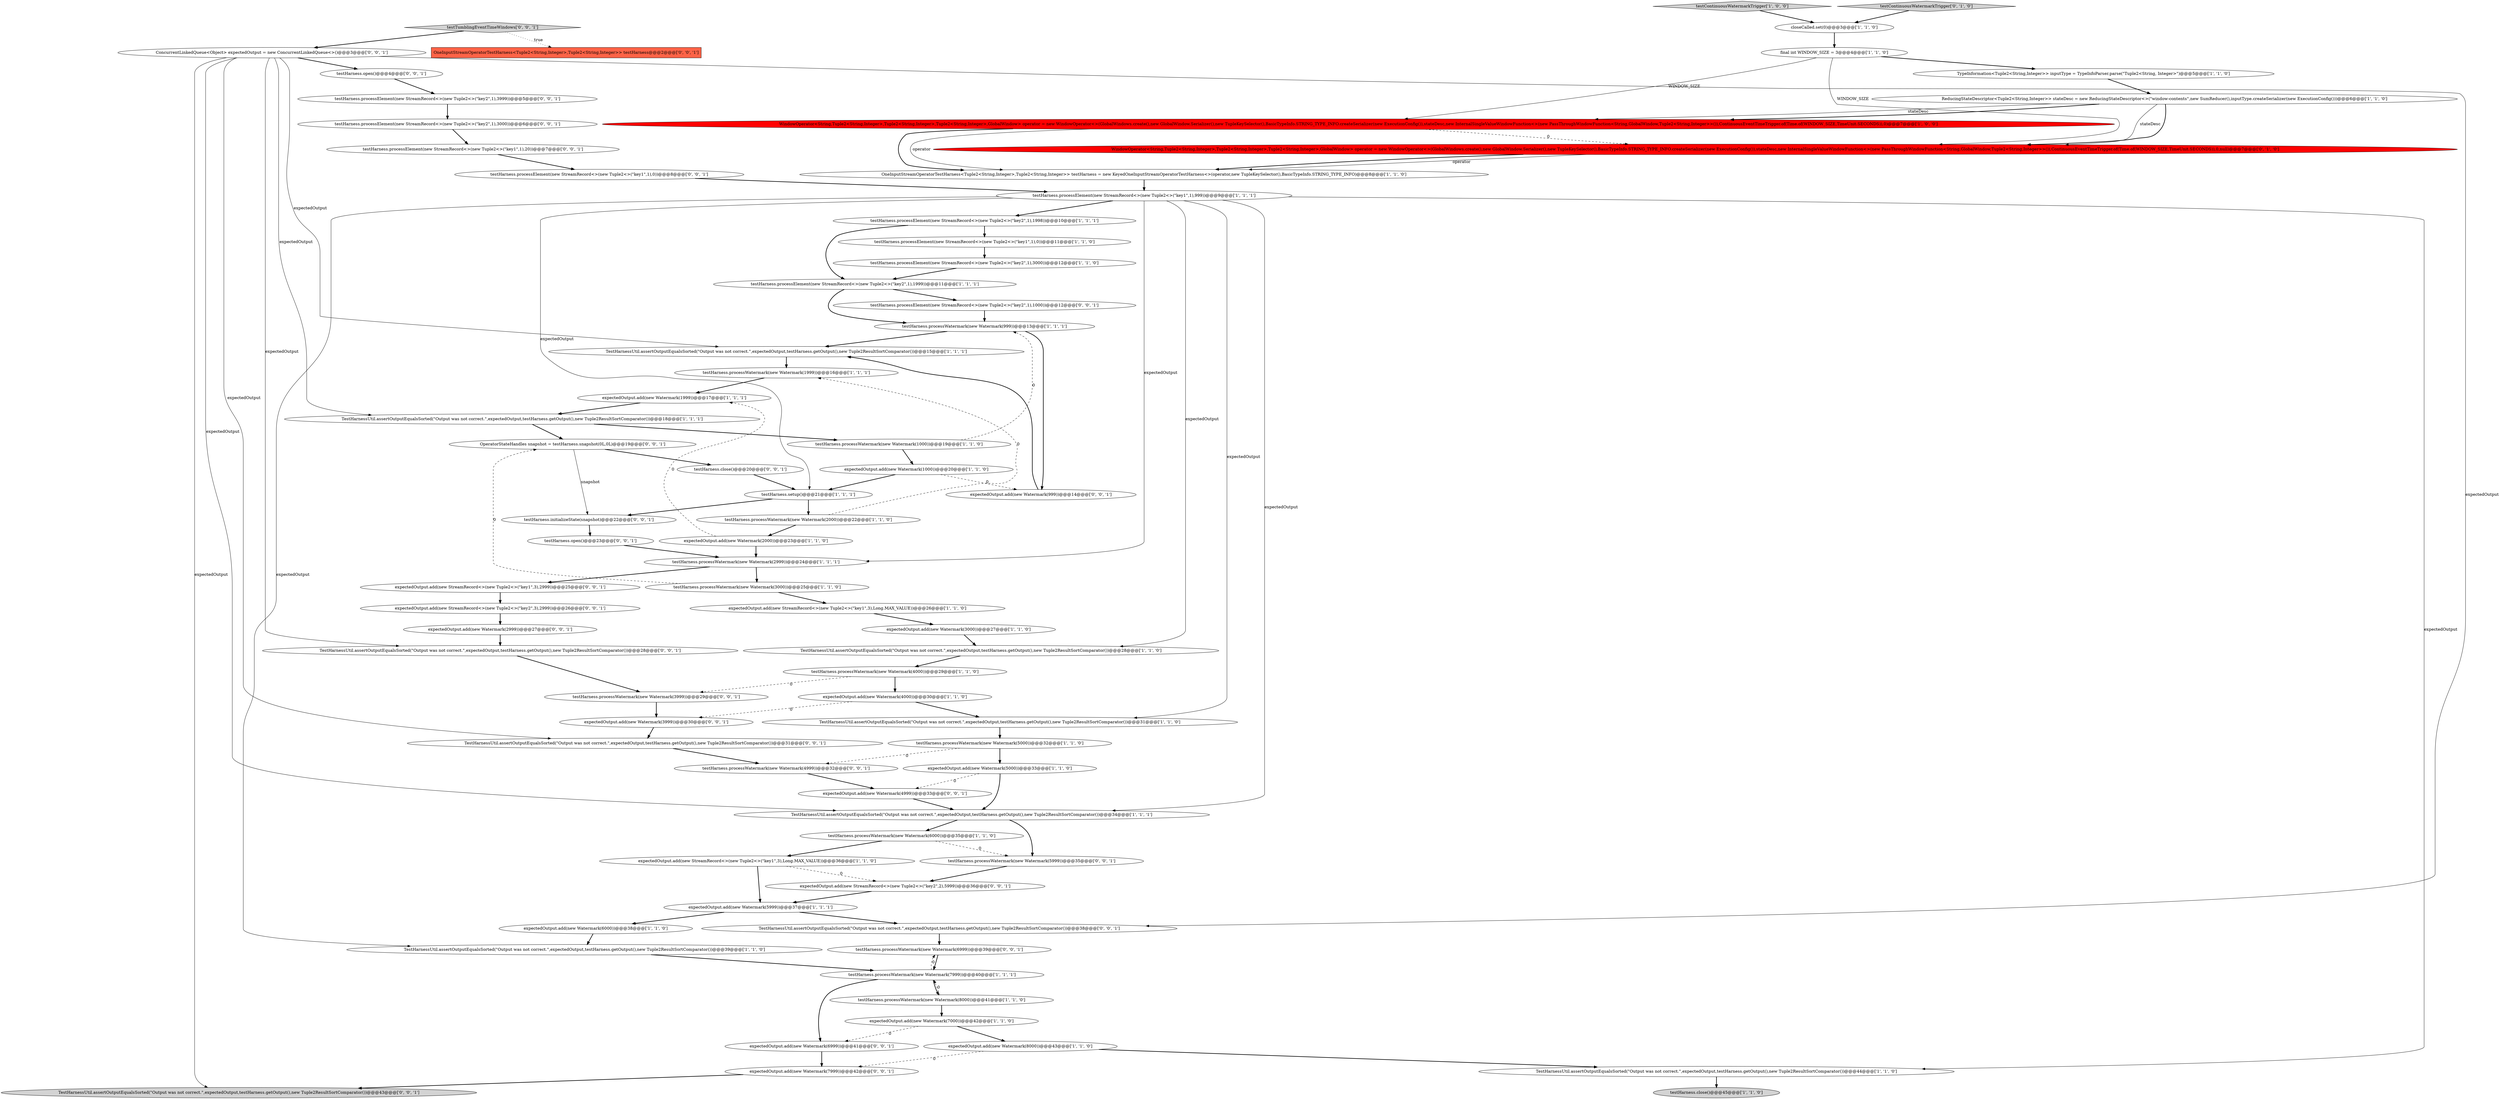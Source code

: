 digraph {
57 [style = filled, label = "ConcurrentLinkedQueue<Object> expectedOutput = new ConcurrentLinkedQueue<>()@@@3@@@['0', '0', '1']", fillcolor = white, shape = ellipse image = "AAA0AAABBB3BBB"];
6 [style = filled, label = "testHarness.processWatermark(new Watermark(1999))@@@16@@@['1', '1', '1']", fillcolor = white, shape = ellipse image = "AAA0AAABBB1BBB"];
42 [style = filled, label = "TestHarnessUtil.assertOutputEqualsSorted(\"Output was not correct.\",expectedOutput,testHarness.getOutput(),new Tuple2ResultSortComparator())@@@28@@@['1', '1', '0']", fillcolor = white, shape = ellipse image = "AAA0AAABBB1BBB"];
18 [style = filled, label = "TestHarnessUtil.assertOutputEqualsSorted(\"Output was not correct.\",expectedOutput,testHarness.getOutput(),new Tuple2ResultSortComparator())@@@31@@@['1', '1', '0']", fillcolor = white, shape = ellipse image = "AAA0AAABBB1BBB"];
11 [style = filled, label = "testHarness.processWatermark(new Watermark(7999))@@@40@@@['1', '1', '1']", fillcolor = white, shape = ellipse image = "AAA0AAABBB1BBB"];
3 [style = filled, label = "final int WINDOW_SIZE = 3@@@4@@@['1', '1', '0']", fillcolor = white, shape = ellipse image = "AAA0AAABBB1BBB"];
33 [style = filled, label = "testHarness.processElement(new StreamRecord<>(new Tuple2<>(\"key2\",1),1999))@@@11@@@['1', '1', '1']", fillcolor = white, shape = ellipse image = "AAA0AAABBB1BBB"];
7 [style = filled, label = "TypeInformation<Tuple2<String,Integer>> inputType = TypeInfoParser.parse(\"Tuple2<String, Integer>\")@@@5@@@['1', '1', '0']", fillcolor = white, shape = ellipse image = "AAA0AAABBB1BBB"];
36 [style = filled, label = "testHarness.close()@@@45@@@['1', '1', '0']", fillcolor = lightgray, shape = ellipse image = "AAA0AAABBB1BBB"];
9 [style = filled, label = "expectedOutput.add(new Watermark(4000))@@@30@@@['1', '1', '0']", fillcolor = white, shape = ellipse image = "AAA0AAABBB1BBB"];
52 [style = filled, label = "testHarness.open()@@@4@@@['0', '0', '1']", fillcolor = white, shape = ellipse image = "AAA0AAABBB3BBB"];
4 [style = filled, label = "WindowOperator<String,Tuple2<String,Integer>,Tuple2<String,Integer>,Tuple2<String,Integer>,GlobalWindow> operator = new WindowOperator<>(GlobalWindows.create(),new GlobalWindow.Serializer(),new TupleKeySelector(),BasicTypeInfo.STRING_TYPE_INFO.createSerializer(new ExecutionConfig()),stateDesc,new InternalSingleValueWindowFunction<>(new PassThroughWindowFunction<String,GlobalWindow,Tuple2<String,Integer>>()),ContinuousEventTimeTrigger.of(Time.of(WINDOW_SIZE,TimeUnit.SECONDS)),0)@@@7@@@['1', '0', '0']", fillcolor = red, shape = ellipse image = "AAA1AAABBB1BBB"];
34 [style = filled, label = "testHarness.processWatermark(new Watermark(3000))@@@25@@@['1', '1', '0']", fillcolor = white, shape = ellipse image = "AAA0AAABBB1BBB"];
68 [style = filled, label = "TestHarnessUtil.assertOutputEqualsSorted(\"Output was not correct.\",expectedOutput,testHarness.getOutput(),new Tuple2ResultSortComparator())@@@28@@@['0', '0', '1']", fillcolor = white, shape = ellipse image = "AAA0AAABBB3BBB"];
26 [style = filled, label = "TestHarnessUtil.assertOutputEqualsSorted(\"Output was not correct.\",expectedOutput,testHarness.getOutput(),new Tuple2ResultSortComparator())@@@18@@@['1', '1', '1']", fillcolor = white, shape = ellipse image = "AAA0AAABBB1BBB"];
1 [style = filled, label = "TestHarnessUtil.assertOutputEqualsSorted(\"Output was not correct.\",expectedOutput,testHarness.getOutput(),new Tuple2ResultSortComparator())@@@15@@@['1', '1', '1']", fillcolor = white, shape = ellipse image = "AAA0AAABBB1BBB"];
56 [style = filled, label = "testHarness.processWatermark(new Watermark(3999))@@@29@@@['0', '0', '1']", fillcolor = white, shape = ellipse image = "AAA0AAABBB3BBB"];
32 [style = filled, label = "expectedOutput.add(new Watermark(5000))@@@33@@@['1', '1', '0']", fillcolor = white, shape = ellipse image = "AAA0AAABBB1BBB"];
44 [style = filled, label = "WindowOperator<String,Tuple2<String,Integer>,Tuple2<String,Integer>,Tuple2<String,Integer>,GlobalWindow> operator = new WindowOperator<>(GlobalWindows.create(),new GlobalWindow.Serializer(),new TupleKeySelector(),BasicTypeInfo.STRING_TYPE_INFO.createSerializer(new ExecutionConfig()),stateDesc,new InternalSingleValueWindowFunction<>(new PassThroughWindowFunction<String,GlobalWindow,Tuple2<String,Integer>>()),ContinuousEventTimeTrigger.of(Time.of(WINDOW_SIZE,TimeUnit.SECONDS)),0,null)@@@7@@@['0', '1', '0']", fillcolor = red, shape = ellipse image = "AAA1AAABBB2BBB"];
14 [style = filled, label = "testHarness.processWatermark(new Watermark(4000))@@@29@@@['1', '1', '0']", fillcolor = white, shape = ellipse image = "AAA0AAABBB1BBB"];
48 [style = filled, label = "TestHarnessUtil.assertOutputEqualsSorted(\"Output was not correct.\",expectedOutput,testHarness.getOutput(),new Tuple2ResultSortComparator())@@@31@@@['0', '0', '1']", fillcolor = white, shape = ellipse image = "AAA0AAABBB3BBB"];
54 [style = filled, label = "testTumblingEventTimeWindows['0', '0', '1']", fillcolor = lightgray, shape = diamond image = "AAA0AAABBB3BBB"];
35 [style = filled, label = "expectedOutput.add(new Watermark(8000))@@@43@@@['1', '1', '0']", fillcolor = white, shape = ellipse image = "AAA0AAABBB1BBB"];
63 [style = filled, label = "expectedOutput.add(new Watermark(4999))@@@33@@@['0', '0', '1']", fillcolor = white, shape = ellipse image = "AAA0AAABBB3BBB"];
72 [style = filled, label = "expectedOutput.add(new Watermark(7999))@@@42@@@['0', '0', '1']", fillcolor = white, shape = ellipse image = "AAA0AAABBB3BBB"];
10 [style = filled, label = "expectedOutput.add(new StreamRecord<>(new Tuple2<>(\"key1\",3),Long.MAX_VALUE))@@@36@@@['1', '1', '0']", fillcolor = white, shape = ellipse image = "AAA0AAABBB1BBB"];
15 [style = filled, label = "testHarness.processElement(new StreamRecord<>(new Tuple2<>(\"key2\",1),1998))@@@10@@@['1', '1', '1']", fillcolor = white, shape = ellipse image = "AAA0AAABBB1BBB"];
30 [style = filled, label = "expectedOutput.add(new Watermark(3000))@@@27@@@['1', '1', '0']", fillcolor = white, shape = ellipse image = "AAA0AAABBB1BBB"];
75 [style = filled, label = "expectedOutput.add(new Watermark(999))@@@14@@@['0', '0', '1']", fillcolor = white, shape = ellipse image = "AAA0AAABBB3BBB"];
5 [style = filled, label = "testContinuousWatermarkTrigger['1', '0', '0']", fillcolor = lightgray, shape = diamond image = "AAA0AAABBB1BBB"];
64 [style = filled, label = "TestHarnessUtil.assertOutputEqualsSorted(\"Output was not correct.\",expectedOutput,testHarness.getOutput(),new Tuple2ResultSortComparator())@@@43@@@['0', '0', '1']", fillcolor = lightgray, shape = ellipse image = "AAA0AAABBB3BBB"];
41 [style = filled, label = "ReducingStateDescriptor<Tuple2<String,Integer>> stateDesc = new ReducingStateDescriptor<>(\"window-contents\",new SumReducer(),inputType.createSerializer(new ExecutionConfig()))@@@6@@@['1', '1', '0']", fillcolor = white, shape = ellipse image = "AAA0AAABBB1BBB"];
59 [style = filled, label = "testHarness.processWatermark(new Watermark(4999))@@@32@@@['0', '0', '1']", fillcolor = white, shape = ellipse image = "AAA0AAABBB3BBB"];
12 [style = filled, label = "expectedOutput.add(new Watermark(1000))@@@20@@@['1', '1', '0']", fillcolor = white, shape = ellipse image = "AAA0AAABBB1BBB"];
39 [style = filled, label = "expectedOutput.add(new Watermark(5999))@@@37@@@['1', '1', '1']", fillcolor = white, shape = ellipse image = "AAA0AAABBB1BBB"];
38 [style = filled, label = "testHarness.processElement(new StreamRecord<>(new Tuple2<>(\"key1\",1),0))@@@11@@@['1', '1', '0']", fillcolor = white, shape = ellipse image = "AAA0AAABBB1BBB"];
61 [style = filled, label = "testHarness.initializeState(snapshot)@@@22@@@['0', '0', '1']", fillcolor = white, shape = ellipse image = "AAA0AAABBB3BBB"];
62 [style = filled, label = "expectedOutput.add(new Watermark(3999))@@@30@@@['0', '0', '1']", fillcolor = white, shape = ellipse image = "AAA0AAABBB3BBB"];
0 [style = filled, label = "testHarness.processWatermark(new Watermark(2000))@@@22@@@['1', '1', '0']", fillcolor = white, shape = ellipse image = "AAA0AAABBB1BBB"];
66 [style = filled, label = "testHarness.processElement(new StreamRecord<>(new Tuple2<>(\"key2\",1),3000))@@@6@@@['0', '0', '1']", fillcolor = white, shape = ellipse image = "AAA0AAABBB3BBB"];
19 [style = filled, label = "testHarness.processWatermark(new Watermark(5000))@@@32@@@['1', '1', '0']", fillcolor = white, shape = ellipse image = "AAA0AAABBB1BBB"];
47 [style = filled, label = "TestHarnessUtil.assertOutputEqualsSorted(\"Output was not correct.\",expectedOutput,testHarness.getOutput(),new Tuple2ResultSortComparator())@@@38@@@['0', '0', '1']", fillcolor = white, shape = ellipse image = "AAA0AAABBB3BBB"];
20 [style = filled, label = "TestHarnessUtil.assertOutputEqualsSorted(\"Output was not correct.\",expectedOutput,testHarness.getOutput(),new Tuple2ResultSortComparator())@@@39@@@['1', '1', '0']", fillcolor = white, shape = ellipse image = "AAA0AAABBB1BBB"];
65 [style = filled, label = "testHarness.processWatermark(new Watermark(5999))@@@35@@@['0', '0', '1']", fillcolor = white, shape = ellipse image = "AAA0AAABBB3BBB"];
8 [style = filled, label = "testHarness.processWatermark(new Watermark(8000))@@@41@@@['1', '1', '0']", fillcolor = white, shape = ellipse image = "AAA0AAABBB1BBB"];
46 [style = filled, label = "testHarness.processElement(new StreamRecord<>(new Tuple2<>(\"key2\",1),3999))@@@5@@@['0', '0', '1']", fillcolor = white, shape = ellipse image = "AAA0AAABBB3BBB"];
71 [style = filled, label = "expectedOutput.add(new Watermark(2999))@@@27@@@['0', '0', '1']", fillcolor = white, shape = ellipse image = "AAA0AAABBB3BBB"];
21 [style = filled, label = "expectedOutput.add(new Watermark(7000))@@@42@@@['1', '1', '0']", fillcolor = white, shape = ellipse image = "AAA0AAABBB1BBB"];
29 [style = filled, label = "testHarness.processWatermark(new Watermark(999))@@@13@@@['1', '1', '1']", fillcolor = white, shape = ellipse image = "AAA0AAABBB1BBB"];
53 [style = filled, label = "expectedOutput.add(new StreamRecord<>(new Tuple2<>(\"key2\",2),5999))@@@36@@@['0', '0', '1']", fillcolor = white, shape = ellipse image = "AAA0AAABBB3BBB"];
74 [style = filled, label = "expectedOutput.add(new StreamRecord<>(new Tuple2<>(\"key1\",3),2999))@@@25@@@['0', '0', '1']", fillcolor = white, shape = ellipse image = "AAA0AAABBB3BBB"];
13 [style = filled, label = "OneInputStreamOperatorTestHarness<Tuple2<String,Integer>,Tuple2<String,Integer>> testHarness = new KeyedOneInputStreamOperatorTestHarness<>(operator,new TupleKeySelector(),BasicTypeInfo.STRING_TYPE_INFO)@@@8@@@['1', '1', '0']", fillcolor = white, shape = ellipse image = "AAA0AAABBB1BBB"];
27 [style = filled, label = "TestHarnessUtil.assertOutputEqualsSorted(\"Output was not correct.\",expectedOutput,testHarness.getOutput(),new Tuple2ResultSortComparator())@@@34@@@['1', '1', '1']", fillcolor = white, shape = ellipse image = "AAA0AAABBB1BBB"];
23 [style = filled, label = "testHarness.processElement(new StreamRecord<>(new Tuple2<>(\"key1\",1),999))@@@9@@@['1', '1', '1']", fillcolor = white, shape = ellipse image = "AAA0AAABBB1BBB"];
67 [style = filled, label = "expectedOutput.add(new Watermark(6999))@@@41@@@['0', '0', '1']", fillcolor = white, shape = ellipse image = "AAA0AAABBB3BBB"];
49 [style = filled, label = "OperatorStateHandles snapshot = testHarness.snapshot(0L,0L)@@@19@@@['0', '0', '1']", fillcolor = white, shape = ellipse image = "AAA0AAABBB3BBB"];
69 [style = filled, label = "testHarness.processElement(new StreamRecord<>(new Tuple2<>(\"key2\",1),1000))@@@12@@@['0', '0', '1']", fillcolor = white, shape = ellipse image = "AAA0AAABBB3BBB"];
73 [style = filled, label = "OneInputStreamOperatorTestHarness<Tuple2<String,Integer>,Tuple2<String,Integer>> testHarness@@@2@@@['0', '0', '1']", fillcolor = tomato, shape = box image = "AAA0AAABBB3BBB"];
25 [style = filled, label = "expectedOutput.add(new Watermark(6000))@@@38@@@['1', '1', '0']", fillcolor = white, shape = ellipse image = "AAA0AAABBB1BBB"];
2 [style = filled, label = "testHarness.setup()@@@21@@@['1', '1', '1']", fillcolor = white, shape = ellipse image = "AAA0AAABBB1BBB"];
37 [style = filled, label = "expectedOutput.add(new Watermark(2000))@@@23@@@['1', '1', '0']", fillcolor = white, shape = ellipse image = "AAA0AAABBB1BBB"];
43 [style = filled, label = "testHarness.processWatermark(new Watermark(2999))@@@24@@@['1', '1', '1']", fillcolor = white, shape = ellipse image = "AAA0AAABBB1BBB"];
45 [style = filled, label = "testContinuousWatermarkTrigger['0', '1', '0']", fillcolor = lightgray, shape = diamond image = "AAA0AAABBB2BBB"];
70 [style = filled, label = "expectedOutput.add(new StreamRecord<>(new Tuple2<>(\"key2\",3),2999))@@@26@@@['0', '0', '1']", fillcolor = white, shape = ellipse image = "AAA0AAABBB3BBB"];
40 [style = filled, label = "TestHarnessUtil.assertOutputEqualsSorted(\"Output was not correct.\",expectedOutput,testHarness.getOutput(),new Tuple2ResultSortComparator())@@@44@@@['1', '1', '0']", fillcolor = white, shape = ellipse image = "AAA0AAABBB1BBB"];
16 [style = filled, label = "expectedOutput.add(new StreamRecord<>(new Tuple2<>(\"key1\",3),Long.MAX_VALUE))@@@26@@@['1', '1', '0']", fillcolor = white, shape = ellipse image = "AAA0AAABBB1BBB"];
17 [style = filled, label = "closeCalled.set(0)@@@3@@@['1', '1', '0']", fillcolor = white, shape = ellipse image = "AAA0AAABBB1BBB"];
50 [style = filled, label = "testHarness.open()@@@23@@@['0', '0', '1']", fillcolor = white, shape = ellipse image = "AAA0AAABBB3BBB"];
60 [style = filled, label = "testHarness.processElement(new StreamRecord<>(new Tuple2<>(\"key1\",1),0))@@@8@@@['0', '0', '1']", fillcolor = white, shape = ellipse image = "AAA0AAABBB3BBB"];
22 [style = filled, label = "testHarness.processWatermark(new Watermark(6000))@@@35@@@['1', '1', '0']", fillcolor = white, shape = ellipse image = "AAA0AAABBB1BBB"];
31 [style = filled, label = "testHarness.processWatermark(new Watermark(1000))@@@19@@@['1', '1', '0']", fillcolor = white, shape = ellipse image = "AAA0AAABBB1BBB"];
58 [style = filled, label = "testHarness.processElement(new StreamRecord<>(new Tuple2<>(\"key1\",1),20))@@@7@@@['0', '0', '1']", fillcolor = white, shape = ellipse image = "AAA0AAABBB3BBB"];
28 [style = filled, label = "testHarness.processElement(new StreamRecord<>(new Tuple2<>(\"key2\",1),3000))@@@12@@@['1', '1', '0']", fillcolor = white, shape = ellipse image = "AAA0AAABBB1BBB"];
51 [style = filled, label = "testHarness.close()@@@20@@@['0', '0', '1']", fillcolor = white, shape = ellipse image = "AAA0AAABBB3BBB"];
55 [style = filled, label = "testHarness.processWatermark(new Watermark(6999))@@@39@@@['0', '0', '1']", fillcolor = white, shape = ellipse image = "AAA0AAABBB3BBB"];
24 [style = filled, label = "expectedOutput.add(new Watermark(1999))@@@17@@@['1', '1', '1']", fillcolor = white, shape = ellipse image = "AAA0AAABBB1BBB"];
41->44 [style = solid, label="stateDesc"];
23->42 [style = solid, label="expectedOutput"];
54->57 [style = bold, label=""];
32->63 [style = dashed, label="0"];
49->51 [style = bold, label=""];
58->60 [style = bold, label=""];
53->39 [style = bold, label=""];
2->61 [style = bold, label=""];
35->72 [style = dashed, label="0"];
12->2 [style = bold, label=""];
37->43 [style = bold, label=""];
43->74 [style = bold, label=""];
10->39 [style = bold, label=""];
46->66 [style = bold, label=""];
70->71 [style = bold, label=""];
74->70 [style = bold, label=""];
14->9 [style = bold, label=""];
55->11 [style = bold, label=""];
39->47 [style = bold, label=""];
23->20 [style = solid, label="expectedOutput"];
45->17 [style = bold, label=""];
29->1 [style = bold, label=""];
21->35 [style = bold, label=""];
8->11 [style = dashed, label="0"];
57->26 [style = solid, label="expectedOutput"];
60->23 [style = bold, label=""];
15->38 [style = bold, label=""];
50->43 [style = bold, label=""];
23->18 [style = solid, label="expectedOutput"];
41->4 [style = solid, label="stateDesc"];
38->28 [style = bold, label=""];
57->64 [style = solid, label="expectedOutput"];
63->27 [style = bold, label=""];
30->42 [style = bold, label=""];
23->27 [style = solid, label="expectedOutput"];
18->19 [style = bold, label=""];
26->49 [style = bold, label=""];
41->4 [style = bold, label=""];
56->62 [style = bold, label=""];
5->17 [style = bold, label=""];
27->22 [style = bold, label=""];
57->1 [style = solid, label="expectedOutput"];
33->29 [style = bold, label=""];
35->40 [style = bold, label=""];
37->24 [style = dashed, label="0"];
21->67 [style = dashed, label="0"];
49->61 [style = solid, label="snapshot"];
3->7 [style = bold, label=""];
71->68 [style = bold, label=""];
22->65 [style = dashed, label="0"];
59->63 [style = bold, label=""];
19->59 [style = dashed, label="0"];
62->48 [style = bold, label=""];
11->8 [style = bold, label=""];
44->13 [style = solid, label="operator"];
39->25 [style = bold, label=""];
65->53 [style = bold, label=""];
57->47 [style = solid, label="expectedOutput"];
43->34 [style = bold, label=""];
72->64 [style = bold, label=""];
4->44 [style = dashed, label="0"];
34->49 [style = dashed, label="0"];
15->33 [style = bold, label=""];
54->73 [style = dotted, label="true"];
52->46 [style = bold, label=""];
14->56 [style = dashed, label="0"];
4->13 [style = bold, label=""];
23->15 [style = bold, label=""];
32->27 [style = bold, label=""];
6->24 [style = bold, label=""];
10->53 [style = dashed, label="0"];
67->72 [style = bold, label=""];
31->12 [style = bold, label=""];
42->14 [style = bold, label=""];
57->48 [style = solid, label="expectedOutput"];
66->58 [style = bold, label=""];
3->4 [style = solid, label="WINDOW_SIZE"];
11->67 [style = bold, label=""];
24->26 [style = bold, label=""];
25->20 [style = bold, label=""];
26->31 [style = bold, label=""];
2->0 [style = bold, label=""];
1->6 [style = bold, label=""];
9->18 [style = bold, label=""];
19->32 [style = bold, label=""];
40->36 [style = bold, label=""];
51->2 [style = bold, label=""];
34->16 [style = bold, label=""];
16->30 [style = bold, label=""];
9->62 [style = dashed, label="0"];
22->10 [style = bold, label=""];
17->3 [style = bold, label=""];
33->69 [style = bold, label=""];
31->29 [style = dashed, label="0"];
7->41 [style = bold, label=""];
11->55 [style = dashed, label="0"];
20->11 [style = bold, label=""];
48->59 [style = bold, label=""];
12->75 [style = dashed, label="0"];
57->68 [style = solid, label="expectedOutput"];
29->75 [style = bold, label=""];
0->37 [style = bold, label=""];
0->6 [style = dashed, label="0"];
3->44 [style = solid, label="WINDOW_SIZE"];
68->56 [style = bold, label=""];
23->2 [style = solid, label="expectedOutput"];
57->52 [style = bold, label=""];
27->65 [style = bold, label=""];
23->43 [style = solid, label="expectedOutput"];
47->55 [style = bold, label=""];
28->33 [style = bold, label=""];
75->1 [style = bold, label=""];
23->40 [style = solid, label="expectedOutput"];
61->50 [style = bold, label=""];
13->23 [style = bold, label=""];
4->13 [style = solid, label="operator"];
8->21 [style = bold, label=""];
44->13 [style = bold, label=""];
41->44 [style = bold, label=""];
69->29 [style = bold, label=""];
57->27 [style = solid, label="expectedOutput"];
}

